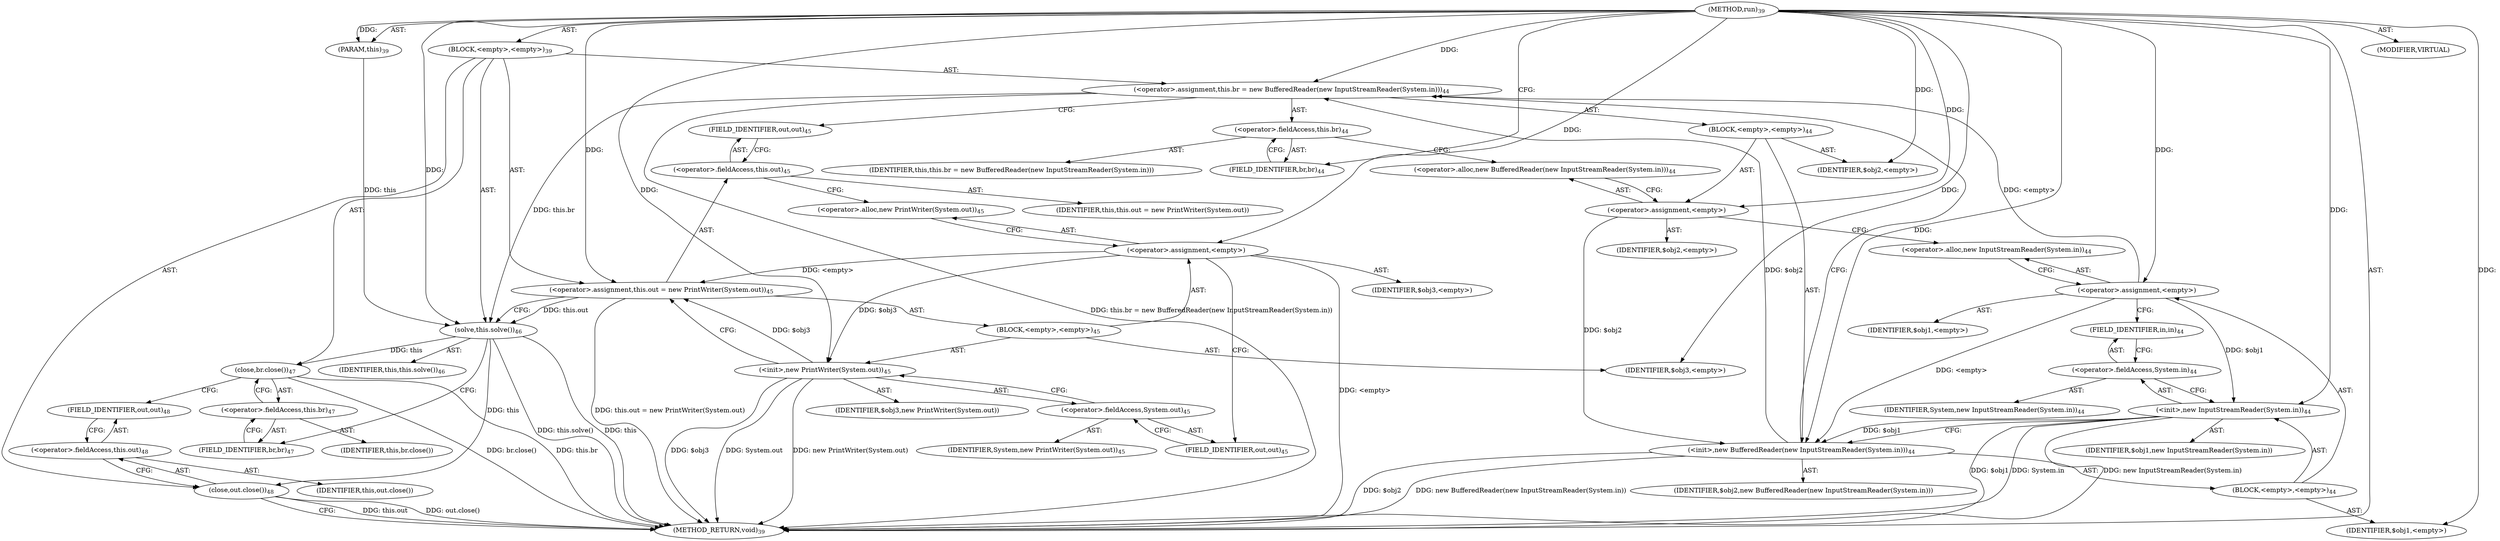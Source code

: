 digraph "run" {  
"162" [label = <(METHOD,run)<SUB>39</SUB>> ]
"9" [label = <(PARAM,this)<SUB>39</SUB>> ]
"163" [label = <(BLOCK,&lt;empty&gt;,&lt;empty&gt;)<SUB>39</SUB>> ]
"164" [label = <(&lt;operator&gt;.assignment,this.br = new BufferedReader(new InputStreamReader(System.in)))<SUB>44</SUB>> ]
"165" [label = <(&lt;operator&gt;.fieldAccess,this.br)<SUB>44</SUB>> ]
"166" [label = <(IDENTIFIER,this,this.br = new BufferedReader(new InputStreamReader(System.in)))> ]
"167" [label = <(FIELD_IDENTIFIER,br,br)<SUB>44</SUB>> ]
"168" [label = <(BLOCK,&lt;empty&gt;,&lt;empty&gt;)<SUB>44</SUB>> ]
"169" [label = <(&lt;operator&gt;.assignment,&lt;empty&gt;)> ]
"170" [label = <(IDENTIFIER,$obj2,&lt;empty&gt;)> ]
"171" [label = <(&lt;operator&gt;.alloc,new BufferedReader(new InputStreamReader(System.in)))<SUB>44</SUB>> ]
"172" [label = <(&lt;init&gt;,new BufferedReader(new InputStreamReader(System.in)))<SUB>44</SUB>> ]
"173" [label = <(IDENTIFIER,$obj2,new BufferedReader(new InputStreamReader(System.in)))> ]
"174" [label = <(BLOCK,&lt;empty&gt;,&lt;empty&gt;)<SUB>44</SUB>> ]
"175" [label = <(&lt;operator&gt;.assignment,&lt;empty&gt;)> ]
"176" [label = <(IDENTIFIER,$obj1,&lt;empty&gt;)> ]
"177" [label = <(&lt;operator&gt;.alloc,new InputStreamReader(System.in))<SUB>44</SUB>> ]
"178" [label = <(&lt;init&gt;,new InputStreamReader(System.in))<SUB>44</SUB>> ]
"179" [label = <(IDENTIFIER,$obj1,new InputStreamReader(System.in))> ]
"180" [label = <(&lt;operator&gt;.fieldAccess,System.in)<SUB>44</SUB>> ]
"181" [label = <(IDENTIFIER,System,new InputStreamReader(System.in))<SUB>44</SUB>> ]
"182" [label = <(FIELD_IDENTIFIER,in,in)<SUB>44</SUB>> ]
"183" [label = <(IDENTIFIER,$obj1,&lt;empty&gt;)> ]
"184" [label = <(IDENTIFIER,$obj2,&lt;empty&gt;)> ]
"185" [label = <(&lt;operator&gt;.assignment,this.out = new PrintWriter(System.out))<SUB>45</SUB>> ]
"186" [label = <(&lt;operator&gt;.fieldAccess,this.out)<SUB>45</SUB>> ]
"187" [label = <(IDENTIFIER,this,this.out = new PrintWriter(System.out))> ]
"188" [label = <(FIELD_IDENTIFIER,out,out)<SUB>45</SUB>> ]
"189" [label = <(BLOCK,&lt;empty&gt;,&lt;empty&gt;)<SUB>45</SUB>> ]
"190" [label = <(&lt;operator&gt;.assignment,&lt;empty&gt;)> ]
"191" [label = <(IDENTIFIER,$obj3,&lt;empty&gt;)> ]
"192" [label = <(&lt;operator&gt;.alloc,new PrintWriter(System.out))<SUB>45</SUB>> ]
"193" [label = <(&lt;init&gt;,new PrintWriter(System.out))<SUB>45</SUB>> ]
"194" [label = <(IDENTIFIER,$obj3,new PrintWriter(System.out))> ]
"195" [label = <(&lt;operator&gt;.fieldAccess,System.out)<SUB>45</SUB>> ]
"196" [label = <(IDENTIFIER,System,new PrintWriter(System.out))<SUB>45</SUB>> ]
"197" [label = <(FIELD_IDENTIFIER,out,out)<SUB>45</SUB>> ]
"198" [label = <(IDENTIFIER,$obj3,&lt;empty&gt;)> ]
"199" [label = <(solve,this.solve())<SUB>46</SUB>> ]
"8" [label = <(IDENTIFIER,this,this.solve())<SUB>46</SUB>> ]
"200" [label = <(close,br.close())<SUB>47</SUB>> ]
"201" [label = <(&lt;operator&gt;.fieldAccess,this.br)<SUB>47</SUB>> ]
"202" [label = <(IDENTIFIER,this,br.close())> ]
"203" [label = <(FIELD_IDENTIFIER,br,br)<SUB>47</SUB>> ]
"204" [label = <(close,out.close())<SUB>48</SUB>> ]
"205" [label = <(&lt;operator&gt;.fieldAccess,this.out)<SUB>48</SUB>> ]
"206" [label = <(IDENTIFIER,this,out.close())> ]
"207" [label = <(FIELD_IDENTIFIER,out,out)<SUB>48</SUB>> ]
"208" [label = <(MODIFIER,VIRTUAL)> ]
"209" [label = <(METHOD_RETURN,void)<SUB>39</SUB>> ]
  "162" -> "9"  [ label = "AST: "] 
  "162" -> "163"  [ label = "AST: "] 
  "162" -> "208"  [ label = "AST: "] 
  "162" -> "209"  [ label = "AST: "] 
  "163" -> "164"  [ label = "AST: "] 
  "163" -> "185"  [ label = "AST: "] 
  "163" -> "199"  [ label = "AST: "] 
  "163" -> "200"  [ label = "AST: "] 
  "163" -> "204"  [ label = "AST: "] 
  "164" -> "165"  [ label = "AST: "] 
  "164" -> "168"  [ label = "AST: "] 
  "165" -> "166"  [ label = "AST: "] 
  "165" -> "167"  [ label = "AST: "] 
  "168" -> "169"  [ label = "AST: "] 
  "168" -> "172"  [ label = "AST: "] 
  "168" -> "184"  [ label = "AST: "] 
  "169" -> "170"  [ label = "AST: "] 
  "169" -> "171"  [ label = "AST: "] 
  "172" -> "173"  [ label = "AST: "] 
  "172" -> "174"  [ label = "AST: "] 
  "174" -> "175"  [ label = "AST: "] 
  "174" -> "178"  [ label = "AST: "] 
  "174" -> "183"  [ label = "AST: "] 
  "175" -> "176"  [ label = "AST: "] 
  "175" -> "177"  [ label = "AST: "] 
  "178" -> "179"  [ label = "AST: "] 
  "178" -> "180"  [ label = "AST: "] 
  "180" -> "181"  [ label = "AST: "] 
  "180" -> "182"  [ label = "AST: "] 
  "185" -> "186"  [ label = "AST: "] 
  "185" -> "189"  [ label = "AST: "] 
  "186" -> "187"  [ label = "AST: "] 
  "186" -> "188"  [ label = "AST: "] 
  "189" -> "190"  [ label = "AST: "] 
  "189" -> "193"  [ label = "AST: "] 
  "189" -> "198"  [ label = "AST: "] 
  "190" -> "191"  [ label = "AST: "] 
  "190" -> "192"  [ label = "AST: "] 
  "193" -> "194"  [ label = "AST: "] 
  "193" -> "195"  [ label = "AST: "] 
  "195" -> "196"  [ label = "AST: "] 
  "195" -> "197"  [ label = "AST: "] 
  "199" -> "8"  [ label = "AST: "] 
  "200" -> "201"  [ label = "AST: "] 
  "201" -> "202"  [ label = "AST: "] 
  "201" -> "203"  [ label = "AST: "] 
  "204" -> "205"  [ label = "AST: "] 
  "205" -> "206"  [ label = "AST: "] 
  "205" -> "207"  [ label = "AST: "] 
  "164" -> "188"  [ label = "CFG: "] 
  "185" -> "199"  [ label = "CFG: "] 
  "199" -> "203"  [ label = "CFG: "] 
  "200" -> "207"  [ label = "CFG: "] 
  "204" -> "209"  [ label = "CFG: "] 
  "165" -> "171"  [ label = "CFG: "] 
  "186" -> "192"  [ label = "CFG: "] 
  "201" -> "200"  [ label = "CFG: "] 
  "205" -> "204"  [ label = "CFG: "] 
  "167" -> "165"  [ label = "CFG: "] 
  "169" -> "177"  [ label = "CFG: "] 
  "172" -> "164"  [ label = "CFG: "] 
  "188" -> "186"  [ label = "CFG: "] 
  "190" -> "197"  [ label = "CFG: "] 
  "193" -> "185"  [ label = "CFG: "] 
  "203" -> "201"  [ label = "CFG: "] 
  "207" -> "205"  [ label = "CFG: "] 
  "171" -> "169"  [ label = "CFG: "] 
  "192" -> "190"  [ label = "CFG: "] 
  "195" -> "193"  [ label = "CFG: "] 
  "175" -> "182"  [ label = "CFG: "] 
  "178" -> "172"  [ label = "CFG: "] 
  "197" -> "195"  [ label = "CFG: "] 
  "177" -> "175"  [ label = "CFG: "] 
  "180" -> "178"  [ label = "CFG: "] 
  "182" -> "180"  [ label = "CFG: "] 
  "162" -> "167"  [ label = "CFG: "] 
  "172" -> "209"  [ label = "DDG: $obj2"] 
  "178" -> "209"  [ label = "DDG: $obj1"] 
  "178" -> "209"  [ label = "DDG: System.in"] 
  "178" -> "209"  [ label = "DDG: new InputStreamReader(System.in)"] 
  "172" -> "209"  [ label = "DDG: new BufferedReader(new InputStreamReader(System.in))"] 
  "164" -> "209"  [ label = "DDG: this.br = new BufferedReader(new InputStreamReader(System.in))"] 
  "190" -> "209"  [ label = "DDG: &lt;empty&gt;"] 
  "193" -> "209"  [ label = "DDG: $obj3"] 
  "193" -> "209"  [ label = "DDG: System.out"] 
  "193" -> "209"  [ label = "DDG: new PrintWriter(System.out)"] 
  "185" -> "209"  [ label = "DDG: this.out = new PrintWriter(System.out)"] 
  "199" -> "209"  [ label = "DDG: this"] 
  "199" -> "209"  [ label = "DDG: this.solve()"] 
  "200" -> "209"  [ label = "DDG: this.br"] 
  "200" -> "209"  [ label = "DDG: br.close()"] 
  "204" -> "209"  [ label = "DDG: this.out"] 
  "204" -> "209"  [ label = "DDG: out.close()"] 
  "162" -> "9"  [ label = "DDG: "] 
  "175" -> "164"  [ label = "DDG: &lt;empty&gt;"] 
  "172" -> "164"  [ label = "DDG: $obj2"] 
  "162" -> "164"  [ label = "DDG: "] 
  "190" -> "185"  [ label = "DDG: &lt;empty&gt;"] 
  "193" -> "185"  [ label = "DDG: $obj3"] 
  "162" -> "185"  [ label = "DDG: "] 
  "9" -> "199"  [ label = "DDG: this"] 
  "164" -> "199"  [ label = "DDG: this.br"] 
  "185" -> "199"  [ label = "DDG: this.out"] 
  "162" -> "199"  [ label = "DDG: "] 
  "199" -> "200"  [ label = "DDG: this"] 
  "199" -> "204"  [ label = "DDG: this"] 
  "162" -> "169"  [ label = "DDG: "] 
  "162" -> "184"  [ label = "DDG: "] 
  "162" -> "190"  [ label = "DDG: "] 
  "162" -> "198"  [ label = "DDG: "] 
  "169" -> "172"  [ label = "DDG: $obj2"] 
  "162" -> "172"  [ label = "DDG: "] 
  "175" -> "172"  [ label = "DDG: &lt;empty&gt;"] 
  "178" -> "172"  [ label = "DDG: $obj1"] 
  "190" -> "193"  [ label = "DDG: $obj3"] 
  "162" -> "193"  [ label = "DDG: "] 
  "162" -> "175"  [ label = "DDG: "] 
  "162" -> "183"  [ label = "DDG: "] 
  "175" -> "178"  [ label = "DDG: $obj1"] 
  "162" -> "178"  [ label = "DDG: "] 
}
